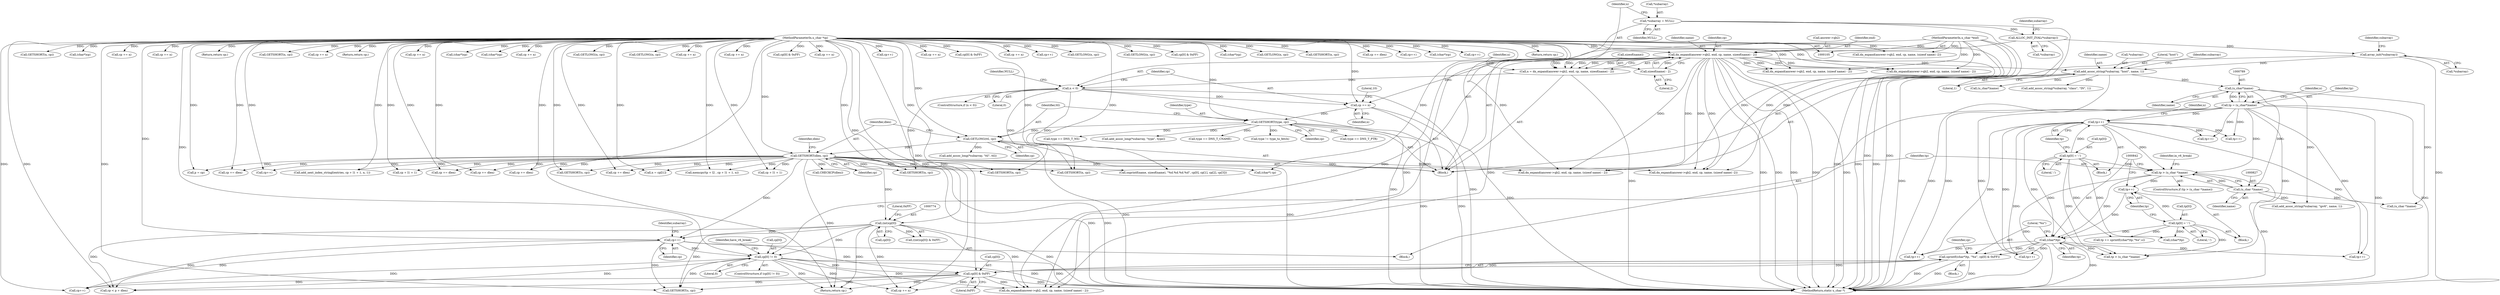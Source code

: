 digraph "0_php-src_2fefae47716d501aec41c1102f3fd4531f070b05_0@API" {
"1000840" [label="(Call,sprintf((char*)tp, \"%x\", cp[0] & 0xFF))"];
"1000841" [label="(Call,(char*)tp)"];
"1000833" [label="(Call,tp[0] = ':')"];
"1000802" [label="(Call,tp[0] = ':')"];
"1000838" [label="(Call,tp++)"];
"1000824" [label="(Call,tp > (u_char *)name)"];
"1000807" [label="(Call,tp++)"];
"1000786" [label="(Call,tp = (u_char*)name)"];
"1000788" [label="(Call,(u_char*)name)"];
"1000199" [label="(Call,add_assoc_string(*subarray, \"host\", name, 1))"];
"1000196" [label="(Call,array_init(*subarray))"];
"1000193" [label="(Call,ALLOC_INIT_ZVAL(*subarray))"];
"1000130" [label="(Call,*subarray = NULL)"];
"1000136" [label="(Call,dn_expand(answer->qb2, end, cp, name, sizeof(name) - 2))"];
"1000107" [label="(MethodParameterIn,u_char *end)"];
"1000106" [label="(MethodParameterIn,u_char *cp)"];
"1000143" [label="(Call,sizeof(name) - 2)"];
"1000826" [label="(Call,(u_char *)name)"];
"1000845" [label="(Call,cp[0] & 0xFF)"];
"1000779" [label="(Call,cp++)"];
"1000773" [label="(Call,(int)cp[0])"];
"1000165" [label="(Call,GETSHORT(dlen, cp))"];
"1000162" [label="(Call,GETLONG(ttl, cp))"];
"1000159" [label="(Call,GETSHORT(type, cp))"];
"1000154" [label="(Call,cp += n)"];
"1000148" [label="(Call,n < 0)"];
"1000134" [label="(Call,n = dn_expand(answer->qb2, end, cp, name, sizeof(name) - 2))"];
"1000817" [label="(Call,cp[0] != 0)"];
"1000812" [label="(Identifier,n)"];
"1000202" [label="(Literal,\"host\")"];
"1000182" [label="(Return,return cp;)"];
"1000889" [label="(Identifier,cp)"];
"1000113" [label="(Block,)"];
"1000825" [label="(Identifier,tp)"];
"1000879" [label="(Call,tp++)"];
"1000288" [label="(Call,GETSHORT(n, cp))"];
"1000854" [label="(Identifier,have_v6_break)"];
"1000778" [label="(Literal,0xFF)"];
"1000793" [label="(Identifier,n)"];
"1000194" [label="(Call,*subarray)"];
"1000828" [label="(Identifier,name)"];
"1000197" [label="(Call,*subarray)"];
"1000554" [label="(Call,cp += n)"];
"1000788" [label="(Call,(u_char*)name)"];
"1000773" [label="(Call,(int)cp[0])"];
"1001151" [label="(Call,cp += n)"];
"1000164" [label="(Identifier,cp)"];
"1000161" [label="(Identifier,cp)"];
"1000657" [label="(Call,GETSHORT(s, cp))"];
"1000453" [label="(Call,n = cp[l1])"];
"1000211" [label="(Call,add_assoc_long(*subarray, \"ttl\", ttl))"];
"1000193" [label="(Call,ALLOC_INIT_ZVAL(*subarray))"];
"1000188" [label="(Call,cp += dlen)"];
"1000165" [label="(Call,GETSHORT(dlen, cp))"];
"1000334" [label="(Call,dn_expand(answer->qb2, end, cp, name, (sizeof name) - 2))"];
"1000143" [label="(Call,sizeof(name) - 2)"];
"1000475" [label="(Call,memcpy(tp + l2 , cp + l1 + 1, n))"];
"1001241" [label="(Call,cp += dlen)"];
"1000839" [label="(Identifier,tp)"];
"1000783" [label="(Identifier,subarray)"];
"1000135" [label="(Identifier,n)"];
"1000565" [label="(Call,dn_expand(answer->qb2, end, cp, name, (sizeof name) -2))"];
"1000167" [label="(Identifier,cp)"];
"1000640" [label="(Call,(u_char*)name)"];
"1001064" [label="(Call,GETSHORT(n, cp))"];
"1000823" [label="(ControlStructure,if (tp > (u_char *)name))"];
"1001176" [label="(Call,cp += n)"];
"1000780" [label="(Identifier,cp)"];
"1000199" [label="(Call,add_assoc_string(*subarray, \"host\", name, 1))"];
"1001001" [label="(Call,cp < p + dlen)"];
"1000159" [label="(Call,GETSHORT(type, cp))"];
"1001121" [label="(Call,GETSHORT(n, cp))"];
"1000137" [label="(Call,answer->qb2)"];
"1001171" [label="(Call,(char*)cp)"];
"1000834" [label="(Call,tp[0])"];
"1000238" [label="(Return,return cp;)"];
"1000166" [label="(Identifier,dlen)"];
"1000158" [label="(Literal,10)"];
"1000888" [label="(Call,cp++)"];
"1000821" [label="(Literal,0)"];
"1000107" [label="(MethodParameterIn,u_char *end)"];
"1000106" [label="(MethodParameterIn,u_char *cp)"];
"1000275" [label="(Call,cp += dlen)"];
"1000479" [label="(Call,cp + l1 + 1)"];
"1000849" [label="(Literal,0xFF)"];
"1000131" [label="(Call,*subarray)"];
"1000322" [label="(Call,type == DNS_T_PTR)"];
"1000917" [label="(Call,(u_char *)name)"];
"1001113" [label="(Call,GETSHORT(n, cp))"];
"1000160" [label="(Identifier,type)"];
"1000191" [label="(Return,return cp;)"];
"1001201" [label="(Call,cp += n)"];
"1000196" [label="(Call,array_init(*subarray))"];
"1000155" [label="(Identifier,cp)"];
"1001245" [label="(Return,return cp;)"];
"1000140" [label="(Identifier,end)"];
"1000149" [label="(Identifier,n)"];
"1000156" [label="(Identifier,n)"];
"1000134" [label="(Call,n = dn_expand(answer->qb2, end, cp, name, sizeof(name) - 2))"];
"1000808" [label="(Identifier,tp)"];
"1000987" [label="(Call,tp++)"];
"1000377" [label="(Call,cp++)"];
"1000485" [label="(Call,add_next_index_stringl(entries, cp + l1 + 1, n, 1))"];
"1000906" [label="(Call,GETSHORT(s, cp))"];
"1001196" [label="(Call,(char*)cp)"];
"1000802" [label="(Call,tp[0] = ':')"];
"1000144" [label="(Call,sizeof(name))"];
"1000201" [label="(Identifier,subarray)"];
"1000205" [label="(Call,add_assoc_string(*subarray, \"class\", \"IN\", 1))"];
"1000150" [label="(Literal,0)"];
"1000786" [label="(Call,tp = (u_char*)name)"];
"1000146" [label="(Literal,2)"];
"1000844" [label="(Literal,\"%x\")"];
"1000310" [label="(Call,type == DNS_T_NS)"];
"1001146" [label="(Call,(char*)cp)"];
"1000816" [label="(ControlStructure,if (cp[0] != 0))"];
"1000179" [label="(Call,cp += dlen)"];
"1000829" [label="(Block,)"];
"1000806" [label="(Literal,':')"];
"1000779" [label="(Call,cp++)"];
"1000968" [label="(Call,tp++)"];
"1000833" [label="(Call,tp[0] = ':')"];
"1000824" [label="(Call,tp > (u_char *)name)"];
"1000414" [label="(Call,cp += n)"];
"1000628" [label="(Call,GETLONG(n, cp))"];
"1000162" [label="(Call,GETLONG(ttl, cp))"];
"1000142" [label="(Identifier,name)"];
"1000759" [label="(Call,p = cp)"];
"1001048" [label="(Call,GETSHORT(n, cp))"];
"1000841" [label="(Call,(char*)tp)"];
"1000604" [label="(Call,GETLONG(n, cp))"];
"1000846" [label="(Call,cp[0])"];
"1000795" [label="(Block,)"];
"1000787" [label="(Identifier,tp)"];
"1000207" [label="(Identifier,subarray)"];
"1000843" [label="(Identifier,tp)"];
"1000252" [label="(Call,snprintf(name, sizeof(name), \"%d.%d.%d.%d\", cp[0], cp[1], cp[2], cp[3]))"];
"1000840" [label="(Call,sprintf((char*)tp, \"%x\", cp[0] & 0xFF))"];
"1000352" [label="(Call,cp += n)"];
"1000147" [label="(ControlStructure,if (n < 0))"];
"1000130" [label="(Call,*subarray = NULL)"];
"1000831" [label="(Identifier,in_v6_break)"];
"1000133" [label="(Identifier,NULL)"];
"1000583" [label="(Call,cp += n)"];
"1000219" [label="(Call,add_assoc_long(*subarray, \"type\", type))"];
"1000154" [label="(Call,cp += n)"];
"1001183" [label="(Call,cp[0] & 0xFF)"];
"1001206" [label="(Call,dn_expand(answer->qb2, end, cp, name, (sizeof name) - 2))"];
"1000203" [label="(Identifier,name)"];
"1001074" [label="(Call,dn_expand(answer->qb2, end, cp, name, (sizeof name) - 2))"];
"1000775" [label="(Call,cp[0])"];
"1000536" [label="(Call,dn_expand(answer->qb2, end, cp, name, (sizeof name) -2))"];
"1001224" [label="(Call,cp += n)"];
"1001027" [label="(Call,cp += n)"];
"1000401" [label="(Call,cp++)"];
"1000772" [label="(Call,((int)cp[0]) & 0xFF)"];
"1000390" [label="(Call,cp += n)"];
"1000915" [label="(Call,tp > (u_char *)name)"];
"1001133" [label="(Call,cp[0] & 0xFF)"];
"1001092" [label="(Call,cp += n)"];
"1000511" [label="(Call,cp += dlen)"];
"1000200" [label="(Call,*subarray)"];
"1000242" [label="(Block,)"];
"1000807" [label="(Call,tp++)"];
"1000994" [label="(Call,add_assoc_string(*subarray, \"ipv6\", name, 1))"];
"1001138" [label="(Call,cp++)"];
"1000596" [label="(Call,GETLONG(n, cp))"];
"1000487" [label="(Call,cp + l1 + 1)"];
"1001009" [label="(Call,dn_expand(answer->qb2, end, cp, name, (sizeof name) - 2))"];
"1000612" [label="(Call,GETLONG(n, cp))"];
"1000298" [label="(Call,type == DNS_T_CNAME)"];
"1000148" [label="(Call,n < 0)"];
"1001158" [label="(Call,cp[0] & 0xFF)"];
"1000385" [label="(Call,(char*)cp)"];
"1000620" [label="(Call,GETLONG(n, cp))"];
"1000838" [label="(Call,tp++)"];
"1000169" [label="(Identifier,dlen)"];
"1000153" [label="(Identifier,NULL)"];
"1000163" [label="(Identifier,ttl)"];
"1001056" [label="(Call,GETSHORT(n, cp))"];
"1000790" [label="(Identifier,name)"];
"1000175" [label="(Call,type != type_to_fetch)"];
"1000235" [label="(Call,cp += dlen)"];
"1000228" [label="(Call,(char*) cp)"];
"1000826" [label="(Call,(u_char *)name)"];
"1001163" [label="(Call,cp++)"];
"1000141" [label="(Identifier,cp)"];
"1000817" [label="(Call,cp[0] != 0)"];
"1000822" [label="(Block,)"];
"1000837" [label="(Literal,':')"];
"1000867" [label="(Call,tp++)"];
"1000204" [label="(Literal,1)"];
"1000136" [label="(Call,dn_expand(answer->qb2, end, cp, name, sizeof(name) - 2))"];
"1000409" [label="(Call,(char*)cp)"];
"1001247" [label="(MethodReturn,static u_char *)"];
"1000931" [label="(Call,tp += sprintf((char*)tp,\"%x\",s))"];
"1001188" [label="(Call,cp++)"];
"1000845" [label="(Call,cp[0] & 0xFF)"];
"1000956" [label="(Call,tp++)"];
"1000803" [label="(Call,tp[0])"];
"1000168" [label="(Call,CHECKCP(dlen))"];
"1000198" [label="(Identifier,subarray)"];
"1000934" [label="(Call,(char*)tp)"];
"1000818" [label="(Call,cp[0])"];
"1000840" -> "1000822"  [label="AST: "];
"1000840" -> "1000845"  [label="CFG: "];
"1000841" -> "1000840"  [label="AST: "];
"1000844" -> "1000840"  [label="AST: "];
"1000845" -> "1000840"  [label="AST: "];
"1000889" -> "1000840"  [label="CFG: "];
"1000840" -> "1001247"  [label="DDG: "];
"1000840" -> "1001247"  [label="DDG: "];
"1000840" -> "1001247"  [label="DDG: "];
"1000841" -> "1000840"  [label="DDG: "];
"1000845" -> "1000840"  [label="DDG: "];
"1000845" -> "1000840"  [label="DDG: "];
"1000841" -> "1000843"  [label="CFG: "];
"1000842" -> "1000841"  [label="AST: "];
"1000843" -> "1000841"  [label="AST: "];
"1000844" -> "1000841"  [label="CFG: "];
"1000841" -> "1001247"  [label="DDG: "];
"1000833" -> "1000841"  [label="DDG: "];
"1000802" -> "1000841"  [label="DDG: "];
"1000838" -> "1000841"  [label="DDG: "];
"1000824" -> "1000841"  [label="DDG: "];
"1000841" -> "1000915"  [label="DDG: "];
"1000841" -> "1000956"  [label="DDG: "];
"1000841" -> "1000968"  [label="DDG: "];
"1000841" -> "1000987"  [label="DDG: "];
"1000833" -> "1000829"  [label="AST: "];
"1000833" -> "1000837"  [label="CFG: "];
"1000834" -> "1000833"  [label="AST: "];
"1000837" -> "1000833"  [label="AST: "];
"1000839" -> "1000833"  [label="CFG: "];
"1000833" -> "1000838"  [label="DDG: "];
"1000833" -> "1000915"  [label="DDG: "];
"1000833" -> "1000931"  [label="DDG: "];
"1000833" -> "1000934"  [label="DDG: "];
"1000802" -> "1000795"  [label="AST: "];
"1000802" -> "1000806"  [label="CFG: "];
"1000803" -> "1000802"  [label="AST: "];
"1000806" -> "1000802"  [label="AST: "];
"1000808" -> "1000802"  [label="CFG: "];
"1000802" -> "1000807"  [label="DDG: "];
"1000802" -> "1000824"  [label="DDG: "];
"1000802" -> "1000915"  [label="DDG: "];
"1000802" -> "1000931"  [label="DDG: "];
"1000802" -> "1000934"  [label="DDG: "];
"1000838" -> "1000829"  [label="AST: "];
"1000838" -> "1000839"  [label="CFG: "];
"1000839" -> "1000838"  [label="AST: "];
"1000842" -> "1000838"  [label="CFG: "];
"1000824" -> "1000838"  [label="DDG: "];
"1000824" -> "1000823"  [label="AST: "];
"1000824" -> "1000826"  [label="CFG: "];
"1000825" -> "1000824"  [label="AST: "];
"1000826" -> "1000824"  [label="AST: "];
"1000831" -> "1000824"  [label="CFG: "];
"1000842" -> "1000824"  [label="CFG: "];
"1000824" -> "1001247"  [label="DDG: "];
"1000824" -> "1001247"  [label="DDG: "];
"1000807" -> "1000824"  [label="DDG: "];
"1000786" -> "1000824"  [label="DDG: "];
"1000826" -> "1000824"  [label="DDG: "];
"1000807" -> "1000795"  [label="AST: "];
"1000807" -> "1000808"  [label="CFG: "];
"1000808" -> "1000807"  [label="AST: "];
"1000812" -> "1000807"  [label="CFG: "];
"1000807" -> "1001247"  [label="DDG: "];
"1000786" -> "1000807"  [label="DDG: "];
"1000807" -> "1000867"  [label="DDG: "];
"1000807" -> "1000879"  [label="DDG: "];
"1000807" -> "1000915"  [label="DDG: "];
"1000807" -> "1000956"  [label="DDG: "];
"1000807" -> "1000968"  [label="DDG: "];
"1000807" -> "1000987"  [label="DDG: "];
"1000786" -> "1000242"  [label="AST: "];
"1000786" -> "1000788"  [label="CFG: "];
"1000787" -> "1000786"  [label="AST: "];
"1000788" -> "1000786"  [label="AST: "];
"1000793" -> "1000786"  [label="CFG: "];
"1000786" -> "1001247"  [label="DDG: "];
"1000786" -> "1001247"  [label="DDG: "];
"1000788" -> "1000786"  [label="DDG: "];
"1000786" -> "1000867"  [label="DDG: "];
"1000786" -> "1000879"  [label="DDG: "];
"1000786" -> "1000915"  [label="DDG: "];
"1000786" -> "1000956"  [label="DDG: "];
"1000786" -> "1000968"  [label="DDG: "];
"1000786" -> "1000987"  [label="DDG: "];
"1000788" -> "1000790"  [label="CFG: "];
"1000789" -> "1000788"  [label="AST: "];
"1000790" -> "1000788"  [label="AST: "];
"1000199" -> "1000788"  [label="DDG: "];
"1000788" -> "1000826"  [label="DDG: "];
"1000788" -> "1000917"  [label="DDG: "];
"1000788" -> "1000994"  [label="DDG: "];
"1000199" -> "1000113"  [label="AST: "];
"1000199" -> "1000204"  [label="CFG: "];
"1000200" -> "1000199"  [label="AST: "];
"1000202" -> "1000199"  [label="AST: "];
"1000203" -> "1000199"  [label="AST: "];
"1000204" -> "1000199"  [label="AST: "];
"1000207" -> "1000199"  [label="CFG: "];
"1000199" -> "1001247"  [label="DDG: "];
"1000199" -> "1001247"  [label="DDG: "];
"1000196" -> "1000199"  [label="DDG: "];
"1000136" -> "1000199"  [label="DDG: "];
"1000199" -> "1000205"  [label="DDG: "];
"1000199" -> "1000640"  [label="DDG: "];
"1000196" -> "1000113"  [label="AST: "];
"1000196" -> "1000197"  [label="CFG: "];
"1000197" -> "1000196"  [label="AST: "];
"1000201" -> "1000196"  [label="CFG: "];
"1000196" -> "1001247"  [label="DDG: "];
"1000193" -> "1000196"  [label="DDG: "];
"1000193" -> "1000113"  [label="AST: "];
"1000193" -> "1000194"  [label="CFG: "];
"1000194" -> "1000193"  [label="AST: "];
"1000198" -> "1000193"  [label="CFG: "];
"1000193" -> "1001247"  [label="DDG: "];
"1000130" -> "1000193"  [label="DDG: "];
"1000130" -> "1000113"  [label="AST: "];
"1000130" -> "1000133"  [label="CFG: "];
"1000131" -> "1000130"  [label="AST: "];
"1000133" -> "1000130"  [label="AST: "];
"1000135" -> "1000130"  [label="CFG: "];
"1000130" -> "1001247"  [label="DDG: "];
"1000130" -> "1001247"  [label="DDG: "];
"1000136" -> "1000134"  [label="AST: "];
"1000136" -> "1000143"  [label="CFG: "];
"1000137" -> "1000136"  [label="AST: "];
"1000140" -> "1000136"  [label="AST: "];
"1000141" -> "1000136"  [label="AST: "];
"1000142" -> "1000136"  [label="AST: "];
"1000143" -> "1000136"  [label="AST: "];
"1000134" -> "1000136"  [label="CFG: "];
"1000136" -> "1001247"  [label="DDG: "];
"1000136" -> "1001247"  [label="DDG: "];
"1000136" -> "1001247"  [label="DDG: "];
"1000136" -> "1001247"  [label="DDG: "];
"1000136" -> "1001247"  [label="DDG: "];
"1000136" -> "1000134"  [label="DDG: "];
"1000136" -> "1000134"  [label="DDG: "];
"1000136" -> "1000134"  [label="DDG: "];
"1000136" -> "1000134"  [label="DDG: "];
"1000136" -> "1000134"  [label="DDG: "];
"1000107" -> "1000136"  [label="DDG: "];
"1000106" -> "1000136"  [label="DDG: "];
"1000143" -> "1000136"  [label="DDG: "];
"1000136" -> "1000154"  [label="DDG: "];
"1000136" -> "1000334"  [label="DDG: "];
"1000136" -> "1000334"  [label="DDG: "];
"1000136" -> "1000536"  [label="DDG: "];
"1000136" -> "1000536"  [label="DDG: "];
"1000136" -> "1001009"  [label="DDG: "];
"1000136" -> "1001009"  [label="DDG: "];
"1000136" -> "1001074"  [label="DDG: "];
"1000136" -> "1001074"  [label="DDG: "];
"1000136" -> "1001206"  [label="DDG: "];
"1000136" -> "1001206"  [label="DDG: "];
"1000107" -> "1000105"  [label="AST: "];
"1000107" -> "1001247"  [label="DDG: "];
"1000107" -> "1000334"  [label="DDG: "];
"1000107" -> "1000536"  [label="DDG: "];
"1000107" -> "1000565"  [label="DDG: "];
"1000107" -> "1001009"  [label="DDG: "];
"1000107" -> "1001074"  [label="DDG: "];
"1000107" -> "1001206"  [label="DDG: "];
"1000106" -> "1000105"  [label="AST: "];
"1000106" -> "1001247"  [label="DDG: "];
"1000106" -> "1000154"  [label="DDG: "];
"1000106" -> "1000159"  [label="DDG: "];
"1000106" -> "1000162"  [label="DDG: "];
"1000106" -> "1000165"  [label="DDG: "];
"1000106" -> "1000179"  [label="DDG: "];
"1000106" -> "1000182"  [label="DDG: "];
"1000106" -> "1000188"  [label="DDG: "];
"1000106" -> "1000191"  [label="DDG: "];
"1000106" -> "1000228"  [label="DDG: "];
"1000106" -> "1000235"  [label="DDG: "];
"1000106" -> "1000238"  [label="DDG: "];
"1000106" -> "1000252"  [label="DDG: "];
"1000106" -> "1000275"  [label="DDG: "];
"1000106" -> "1000288"  [label="DDG: "];
"1000106" -> "1000334"  [label="DDG: "];
"1000106" -> "1000352"  [label="DDG: "];
"1000106" -> "1000377"  [label="DDG: "];
"1000106" -> "1000385"  [label="DDG: "];
"1000106" -> "1000390"  [label="DDG: "];
"1000106" -> "1000401"  [label="DDG: "];
"1000106" -> "1000409"  [label="DDG: "];
"1000106" -> "1000414"  [label="DDG: "];
"1000106" -> "1000453"  [label="DDG: "];
"1000106" -> "1000475"  [label="DDG: "];
"1000106" -> "1000479"  [label="DDG: "];
"1000106" -> "1000485"  [label="DDG: "];
"1000106" -> "1000487"  [label="DDG: "];
"1000106" -> "1000511"  [label="DDG: "];
"1000106" -> "1000536"  [label="DDG: "];
"1000106" -> "1000554"  [label="DDG: "];
"1000106" -> "1000565"  [label="DDG: "];
"1000106" -> "1000583"  [label="DDG: "];
"1000106" -> "1000596"  [label="DDG: "];
"1000106" -> "1000604"  [label="DDG: "];
"1000106" -> "1000612"  [label="DDG: "];
"1000106" -> "1000620"  [label="DDG: "];
"1000106" -> "1000628"  [label="DDG: "];
"1000106" -> "1000657"  [label="DDG: "];
"1000106" -> "1000759"  [label="DDG: "];
"1000106" -> "1000773"  [label="DDG: "];
"1000106" -> "1000779"  [label="DDG: "];
"1000106" -> "1000817"  [label="DDG: "];
"1000106" -> "1000845"  [label="DDG: "];
"1000106" -> "1000888"  [label="DDG: "];
"1000106" -> "1000906"  [label="DDG: "];
"1000106" -> "1001001"  [label="DDG: "];
"1000106" -> "1001009"  [label="DDG: "];
"1000106" -> "1001027"  [label="DDG: "];
"1000106" -> "1001048"  [label="DDG: "];
"1000106" -> "1001056"  [label="DDG: "];
"1000106" -> "1001064"  [label="DDG: "];
"1000106" -> "1001074"  [label="DDG: "];
"1000106" -> "1001092"  [label="DDG: "];
"1000106" -> "1001113"  [label="DDG: "];
"1000106" -> "1001121"  [label="DDG: "];
"1000106" -> "1001133"  [label="DDG: "];
"1000106" -> "1001138"  [label="DDG: "];
"1000106" -> "1001146"  [label="DDG: "];
"1000106" -> "1001151"  [label="DDG: "];
"1000106" -> "1001158"  [label="DDG: "];
"1000106" -> "1001163"  [label="DDG: "];
"1000106" -> "1001171"  [label="DDG: "];
"1000106" -> "1001176"  [label="DDG: "];
"1000106" -> "1001183"  [label="DDG: "];
"1000106" -> "1001188"  [label="DDG: "];
"1000106" -> "1001196"  [label="DDG: "];
"1000106" -> "1001201"  [label="DDG: "];
"1000106" -> "1001206"  [label="DDG: "];
"1000106" -> "1001224"  [label="DDG: "];
"1000106" -> "1001241"  [label="DDG: "];
"1000106" -> "1001245"  [label="DDG: "];
"1000143" -> "1000146"  [label="CFG: "];
"1000144" -> "1000143"  [label="AST: "];
"1000146" -> "1000143"  [label="AST: "];
"1000826" -> "1000828"  [label="CFG: "];
"1000827" -> "1000826"  [label="AST: "];
"1000828" -> "1000826"  [label="AST: "];
"1000826" -> "1000917"  [label="DDG: "];
"1000826" -> "1000994"  [label="DDG: "];
"1000845" -> "1000849"  [label="CFG: "];
"1000846" -> "1000845"  [label="AST: "];
"1000849" -> "1000845"  [label="AST: "];
"1000845" -> "1001247"  [label="DDG: "];
"1000779" -> "1000845"  [label="DDG: "];
"1000817" -> "1000845"  [label="DDG: "];
"1000845" -> "1000888"  [label="DDG: "];
"1000845" -> "1000906"  [label="DDG: "];
"1000845" -> "1001001"  [label="DDG: "];
"1000845" -> "1001009"  [label="DDG: "];
"1000845" -> "1001027"  [label="DDG: "];
"1000845" -> "1001245"  [label="DDG: "];
"1000779" -> "1000242"  [label="AST: "];
"1000779" -> "1000780"  [label="CFG: "];
"1000780" -> "1000779"  [label="AST: "];
"1000783" -> "1000779"  [label="CFG: "];
"1000773" -> "1000779"  [label="DDG: "];
"1000165" -> "1000779"  [label="DDG: "];
"1000779" -> "1000817"  [label="DDG: "];
"1000779" -> "1000888"  [label="DDG: "];
"1000779" -> "1000906"  [label="DDG: "];
"1000779" -> "1001001"  [label="DDG: "];
"1000773" -> "1000772"  [label="AST: "];
"1000773" -> "1000775"  [label="CFG: "];
"1000774" -> "1000773"  [label="AST: "];
"1000775" -> "1000773"  [label="AST: "];
"1000778" -> "1000773"  [label="CFG: "];
"1000773" -> "1001247"  [label="DDG: "];
"1000773" -> "1000772"  [label="DDG: "];
"1000165" -> "1000773"  [label="DDG: "];
"1000773" -> "1000817"  [label="DDG: "];
"1000773" -> "1000906"  [label="DDG: "];
"1000773" -> "1001001"  [label="DDG: "];
"1000773" -> "1001009"  [label="DDG: "];
"1000773" -> "1001027"  [label="DDG: "];
"1000773" -> "1001245"  [label="DDG: "];
"1000165" -> "1000113"  [label="AST: "];
"1000165" -> "1000167"  [label="CFG: "];
"1000166" -> "1000165"  [label="AST: "];
"1000167" -> "1000165"  [label="AST: "];
"1000169" -> "1000165"  [label="CFG: "];
"1000165" -> "1001247"  [label="DDG: "];
"1000165" -> "1001247"  [label="DDG: "];
"1000162" -> "1000165"  [label="DDG: "];
"1000165" -> "1000168"  [label="DDG: "];
"1000165" -> "1000179"  [label="DDG: "];
"1000165" -> "1000188"  [label="DDG: "];
"1000165" -> "1000228"  [label="DDG: "];
"1000165" -> "1000252"  [label="DDG: "];
"1000165" -> "1000275"  [label="DDG: "];
"1000165" -> "1000288"  [label="DDG: "];
"1000165" -> "1000334"  [label="DDG: "];
"1000165" -> "1000377"  [label="DDG: "];
"1000165" -> "1000453"  [label="DDG: "];
"1000165" -> "1000475"  [label="DDG: "];
"1000165" -> "1000479"  [label="DDG: "];
"1000165" -> "1000485"  [label="DDG: "];
"1000165" -> "1000487"  [label="DDG: "];
"1000165" -> "1000511"  [label="DDG: "];
"1000165" -> "1000536"  [label="DDG: "];
"1000165" -> "1000657"  [label="DDG: "];
"1000165" -> "1000759"  [label="DDG: "];
"1000165" -> "1001048"  [label="DDG: "];
"1000165" -> "1001113"  [label="DDG: "];
"1000165" -> "1001241"  [label="DDG: "];
"1000165" -> "1001245"  [label="DDG: "];
"1000162" -> "1000113"  [label="AST: "];
"1000162" -> "1000164"  [label="CFG: "];
"1000163" -> "1000162"  [label="AST: "];
"1000164" -> "1000162"  [label="AST: "];
"1000166" -> "1000162"  [label="CFG: "];
"1000162" -> "1001247"  [label="DDG: "];
"1000162" -> "1001247"  [label="DDG: "];
"1000159" -> "1000162"  [label="DDG: "];
"1000162" -> "1000211"  [label="DDG: "];
"1000159" -> "1000113"  [label="AST: "];
"1000159" -> "1000161"  [label="CFG: "];
"1000160" -> "1000159"  [label="AST: "];
"1000161" -> "1000159"  [label="AST: "];
"1000163" -> "1000159"  [label="CFG: "];
"1000159" -> "1001247"  [label="DDG: "];
"1000159" -> "1001247"  [label="DDG: "];
"1000154" -> "1000159"  [label="DDG: "];
"1000159" -> "1000175"  [label="DDG: "];
"1000159" -> "1000219"  [label="DDG: "];
"1000159" -> "1000298"  [label="DDG: "];
"1000159" -> "1000310"  [label="DDG: "];
"1000159" -> "1000322"  [label="DDG: "];
"1000154" -> "1000113"  [label="AST: "];
"1000154" -> "1000156"  [label="CFG: "];
"1000155" -> "1000154"  [label="AST: "];
"1000156" -> "1000154"  [label="AST: "];
"1000158" -> "1000154"  [label="CFG: "];
"1000154" -> "1001247"  [label="DDG: "];
"1000148" -> "1000154"  [label="DDG: "];
"1000148" -> "1000147"  [label="AST: "];
"1000148" -> "1000150"  [label="CFG: "];
"1000149" -> "1000148"  [label="AST: "];
"1000150" -> "1000148"  [label="AST: "];
"1000153" -> "1000148"  [label="CFG: "];
"1000155" -> "1000148"  [label="CFG: "];
"1000148" -> "1001247"  [label="DDG: "];
"1000148" -> "1001247"  [label="DDG: "];
"1000134" -> "1000148"  [label="DDG: "];
"1000148" -> "1000288"  [label="DDG: "];
"1000148" -> "1001048"  [label="DDG: "];
"1000148" -> "1001113"  [label="DDG: "];
"1000134" -> "1000113"  [label="AST: "];
"1000135" -> "1000134"  [label="AST: "];
"1000149" -> "1000134"  [label="CFG: "];
"1000134" -> "1001247"  [label="DDG: "];
"1000817" -> "1000816"  [label="AST: "];
"1000817" -> "1000821"  [label="CFG: "];
"1000818" -> "1000817"  [label="AST: "];
"1000821" -> "1000817"  [label="AST: "];
"1000825" -> "1000817"  [label="CFG: "];
"1000854" -> "1000817"  [label="CFG: "];
"1000817" -> "1001247"  [label="DDG: "];
"1000817" -> "1001247"  [label="DDG: "];
"1000817" -> "1000888"  [label="DDG: "];
"1000817" -> "1000906"  [label="DDG: "];
"1000817" -> "1001001"  [label="DDG: "];
"1000817" -> "1001009"  [label="DDG: "];
"1000817" -> "1001027"  [label="DDG: "];
"1000817" -> "1001245"  [label="DDG: "];
}
